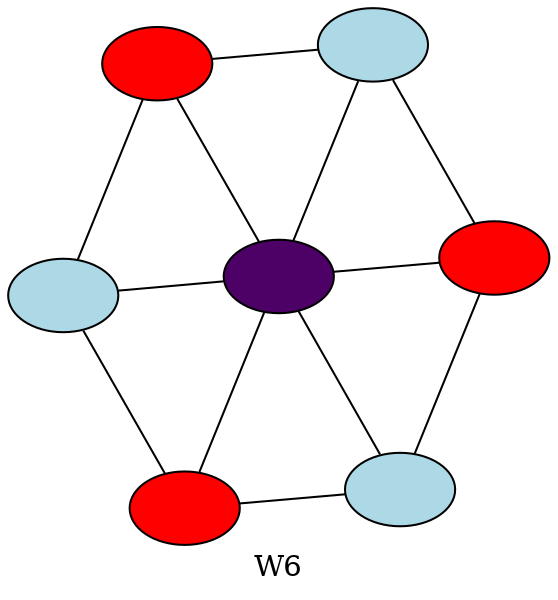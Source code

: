 // Graf Kolo W6 pokolorowany 3-ma koloramy.
// Zeby pokazacz przyklad liczby chromatycznej (min liczbe k, ze graf k-kolorowalny)
graph G{
	margin = 0; 
	ratio = fill;
	size ="4,4";
	layout = neato ;
	label = "W6"

	a,b,c,d,e,f,g [ label=" " style=filled];	
	a, c, e [fillcolor=lightblue];
	f,  b, d [fillcolor=red];
	g [fillcolor="#4d0066",style="filled"];

	a -- b;
	a -- g;
	a -- f;
	b -- c;
	b -- g;
	f -- e;
	f -- g;
	c -- d;
	c -- g;
	e -- d;
	e -- g;
	g -- d;

}